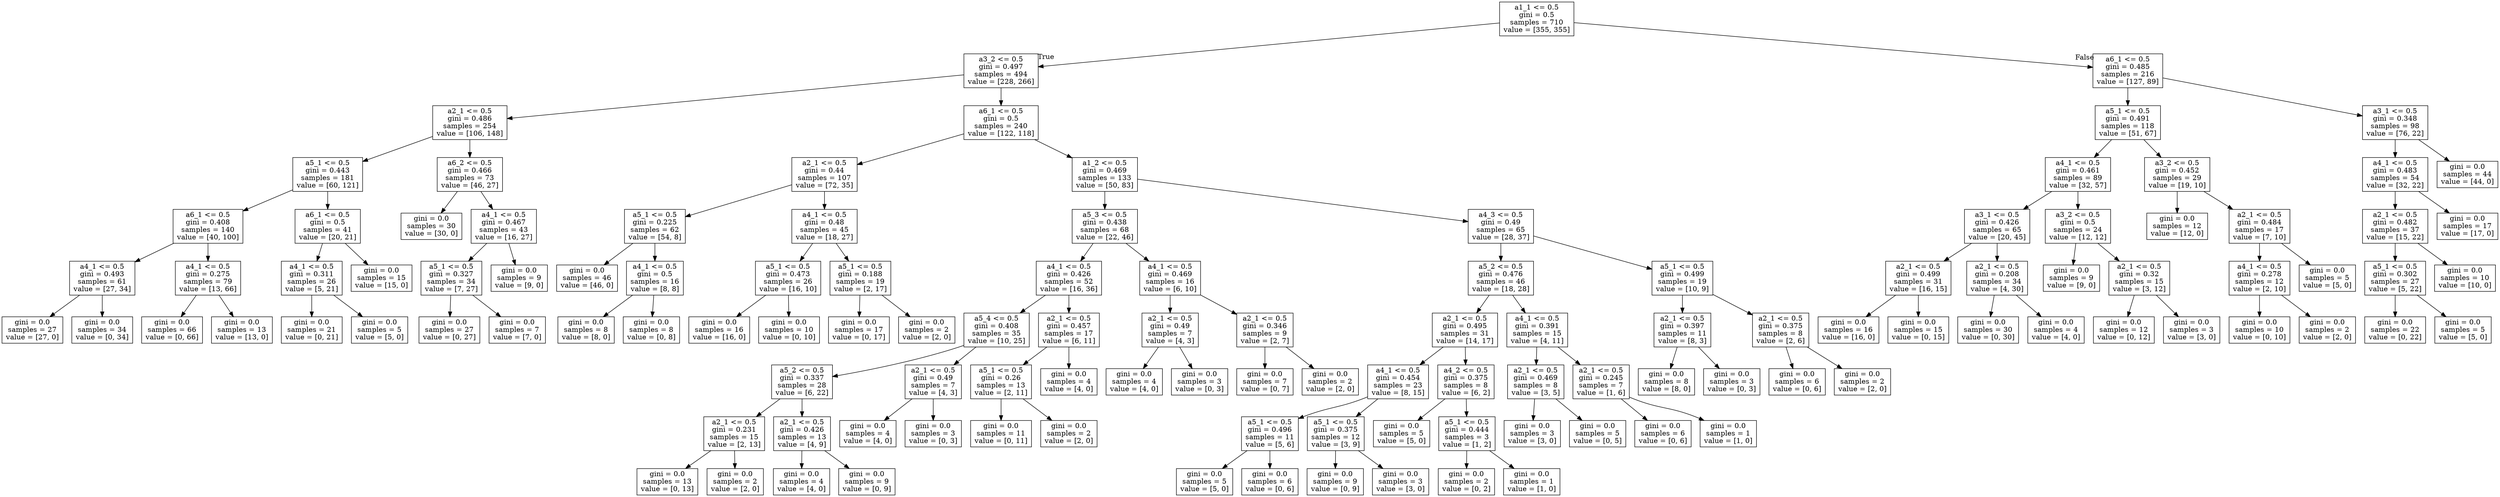 digraph Tree {
node [shape=box] ;
0 [label="a1_1 <= 0.5\ngini = 0.5\nsamples = 710\nvalue = [355, 355]"] ;
1 [label="a3_2 <= 0.5\ngini = 0.497\nsamples = 494\nvalue = [228, 266]"] ;
0 -> 1 [labeldistance=2.5, labelangle=45, headlabel="True"] ;
2 [label="a2_1 <= 0.5\ngini = 0.486\nsamples = 254\nvalue = [106, 148]"] ;
1 -> 2 ;
3 [label="a5_1 <= 0.5\ngini = 0.443\nsamples = 181\nvalue = [60, 121]"] ;
2 -> 3 ;
4 [label="a6_1 <= 0.5\ngini = 0.408\nsamples = 140\nvalue = [40, 100]"] ;
3 -> 4 ;
5 [label="a4_1 <= 0.5\ngini = 0.493\nsamples = 61\nvalue = [27, 34]"] ;
4 -> 5 ;
6 [label="gini = 0.0\nsamples = 27\nvalue = [27, 0]"] ;
5 -> 6 ;
7 [label="gini = 0.0\nsamples = 34\nvalue = [0, 34]"] ;
5 -> 7 ;
8 [label="a4_1 <= 0.5\ngini = 0.275\nsamples = 79\nvalue = [13, 66]"] ;
4 -> 8 ;
9 [label="gini = 0.0\nsamples = 66\nvalue = [0, 66]"] ;
8 -> 9 ;
10 [label="gini = 0.0\nsamples = 13\nvalue = [13, 0]"] ;
8 -> 10 ;
11 [label="a6_1 <= 0.5\ngini = 0.5\nsamples = 41\nvalue = [20, 21]"] ;
3 -> 11 ;
12 [label="a4_1 <= 0.5\ngini = 0.311\nsamples = 26\nvalue = [5, 21]"] ;
11 -> 12 ;
13 [label="gini = 0.0\nsamples = 21\nvalue = [0, 21]"] ;
12 -> 13 ;
14 [label="gini = 0.0\nsamples = 5\nvalue = [5, 0]"] ;
12 -> 14 ;
15 [label="gini = 0.0\nsamples = 15\nvalue = [15, 0]"] ;
11 -> 15 ;
16 [label="a6_2 <= 0.5\ngini = 0.466\nsamples = 73\nvalue = [46, 27]"] ;
2 -> 16 ;
17 [label="gini = 0.0\nsamples = 30\nvalue = [30, 0]"] ;
16 -> 17 ;
18 [label="a4_1 <= 0.5\ngini = 0.467\nsamples = 43\nvalue = [16, 27]"] ;
16 -> 18 ;
19 [label="a5_1 <= 0.5\ngini = 0.327\nsamples = 34\nvalue = [7, 27]"] ;
18 -> 19 ;
20 [label="gini = 0.0\nsamples = 27\nvalue = [0, 27]"] ;
19 -> 20 ;
21 [label="gini = 0.0\nsamples = 7\nvalue = [7, 0]"] ;
19 -> 21 ;
22 [label="gini = 0.0\nsamples = 9\nvalue = [9, 0]"] ;
18 -> 22 ;
23 [label="a6_1 <= 0.5\ngini = 0.5\nsamples = 240\nvalue = [122, 118]"] ;
1 -> 23 ;
24 [label="a2_1 <= 0.5\ngini = 0.44\nsamples = 107\nvalue = [72, 35]"] ;
23 -> 24 ;
25 [label="a5_1 <= 0.5\ngini = 0.225\nsamples = 62\nvalue = [54, 8]"] ;
24 -> 25 ;
26 [label="gini = 0.0\nsamples = 46\nvalue = [46, 0]"] ;
25 -> 26 ;
27 [label="a4_1 <= 0.5\ngini = 0.5\nsamples = 16\nvalue = [8, 8]"] ;
25 -> 27 ;
28 [label="gini = 0.0\nsamples = 8\nvalue = [8, 0]"] ;
27 -> 28 ;
29 [label="gini = 0.0\nsamples = 8\nvalue = [0, 8]"] ;
27 -> 29 ;
30 [label="a4_1 <= 0.5\ngini = 0.48\nsamples = 45\nvalue = [18, 27]"] ;
24 -> 30 ;
31 [label="a5_1 <= 0.5\ngini = 0.473\nsamples = 26\nvalue = [16, 10]"] ;
30 -> 31 ;
32 [label="gini = 0.0\nsamples = 16\nvalue = [16, 0]"] ;
31 -> 32 ;
33 [label="gini = 0.0\nsamples = 10\nvalue = [0, 10]"] ;
31 -> 33 ;
34 [label="a5_1 <= 0.5\ngini = 0.188\nsamples = 19\nvalue = [2, 17]"] ;
30 -> 34 ;
35 [label="gini = 0.0\nsamples = 17\nvalue = [0, 17]"] ;
34 -> 35 ;
36 [label="gini = 0.0\nsamples = 2\nvalue = [2, 0]"] ;
34 -> 36 ;
37 [label="a1_2 <= 0.5\ngini = 0.469\nsamples = 133\nvalue = [50, 83]"] ;
23 -> 37 ;
38 [label="a5_3 <= 0.5\ngini = 0.438\nsamples = 68\nvalue = [22, 46]"] ;
37 -> 38 ;
39 [label="a4_1 <= 0.5\ngini = 0.426\nsamples = 52\nvalue = [16, 36]"] ;
38 -> 39 ;
40 [label="a5_4 <= 0.5\ngini = 0.408\nsamples = 35\nvalue = [10, 25]"] ;
39 -> 40 ;
41 [label="a5_2 <= 0.5\ngini = 0.337\nsamples = 28\nvalue = [6, 22]"] ;
40 -> 41 ;
42 [label="a2_1 <= 0.5\ngini = 0.231\nsamples = 15\nvalue = [2, 13]"] ;
41 -> 42 ;
43 [label="gini = 0.0\nsamples = 13\nvalue = [0, 13]"] ;
42 -> 43 ;
44 [label="gini = 0.0\nsamples = 2\nvalue = [2, 0]"] ;
42 -> 44 ;
45 [label="a2_1 <= 0.5\ngini = 0.426\nsamples = 13\nvalue = [4, 9]"] ;
41 -> 45 ;
46 [label="gini = 0.0\nsamples = 4\nvalue = [4, 0]"] ;
45 -> 46 ;
47 [label="gini = 0.0\nsamples = 9\nvalue = [0, 9]"] ;
45 -> 47 ;
48 [label="a2_1 <= 0.5\ngini = 0.49\nsamples = 7\nvalue = [4, 3]"] ;
40 -> 48 ;
49 [label="gini = 0.0\nsamples = 4\nvalue = [4, 0]"] ;
48 -> 49 ;
50 [label="gini = 0.0\nsamples = 3\nvalue = [0, 3]"] ;
48 -> 50 ;
51 [label="a2_1 <= 0.5\ngini = 0.457\nsamples = 17\nvalue = [6, 11]"] ;
39 -> 51 ;
52 [label="a5_1 <= 0.5\ngini = 0.26\nsamples = 13\nvalue = [2, 11]"] ;
51 -> 52 ;
53 [label="gini = 0.0\nsamples = 11\nvalue = [0, 11]"] ;
52 -> 53 ;
54 [label="gini = 0.0\nsamples = 2\nvalue = [2, 0]"] ;
52 -> 54 ;
55 [label="gini = 0.0\nsamples = 4\nvalue = [4, 0]"] ;
51 -> 55 ;
56 [label="a4_1 <= 0.5\ngini = 0.469\nsamples = 16\nvalue = [6, 10]"] ;
38 -> 56 ;
57 [label="a2_1 <= 0.5\ngini = 0.49\nsamples = 7\nvalue = [4, 3]"] ;
56 -> 57 ;
58 [label="gini = 0.0\nsamples = 4\nvalue = [4, 0]"] ;
57 -> 58 ;
59 [label="gini = 0.0\nsamples = 3\nvalue = [0, 3]"] ;
57 -> 59 ;
60 [label="a2_1 <= 0.5\ngini = 0.346\nsamples = 9\nvalue = [2, 7]"] ;
56 -> 60 ;
61 [label="gini = 0.0\nsamples = 7\nvalue = [0, 7]"] ;
60 -> 61 ;
62 [label="gini = 0.0\nsamples = 2\nvalue = [2, 0]"] ;
60 -> 62 ;
63 [label="a4_3 <= 0.5\ngini = 0.49\nsamples = 65\nvalue = [28, 37]"] ;
37 -> 63 ;
64 [label="a5_2 <= 0.5\ngini = 0.476\nsamples = 46\nvalue = [18, 28]"] ;
63 -> 64 ;
65 [label="a2_1 <= 0.5\ngini = 0.495\nsamples = 31\nvalue = [14, 17]"] ;
64 -> 65 ;
66 [label="a4_1 <= 0.5\ngini = 0.454\nsamples = 23\nvalue = [8, 15]"] ;
65 -> 66 ;
67 [label="a5_1 <= 0.5\ngini = 0.496\nsamples = 11\nvalue = [5, 6]"] ;
66 -> 67 ;
68 [label="gini = 0.0\nsamples = 5\nvalue = [5, 0]"] ;
67 -> 68 ;
69 [label="gini = 0.0\nsamples = 6\nvalue = [0, 6]"] ;
67 -> 69 ;
70 [label="a5_1 <= 0.5\ngini = 0.375\nsamples = 12\nvalue = [3, 9]"] ;
66 -> 70 ;
71 [label="gini = 0.0\nsamples = 9\nvalue = [0, 9]"] ;
70 -> 71 ;
72 [label="gini = 0.0\nsamples = 3\nvalue = [3, 0]"] ;
70 -> 72 ;
73 [label="a4_2 <= 0.5\ngini = 0.375\nsamples = 8\nvalue = [6, 2]"] ;
65 -> 73 ;
74 [label="gini = 0.0\nsamples = 5\nvalue = [5, 0]"] ;
73 -> 74 ;
75 [label="a5_1 <= 0.5\ngini = 0.444\nsamples = 3\nvalue = [1, 2]"] ;
73 -> 75 ;
76 [label="gini = 0.0\nsamples = 2\nvalue = [0, 2]"] ;
75 -> 76 ;
77 [label="gini = 0.0\nsamples = 1\nvalue = [1, 0]"] ;
75 -> 77 ;
78 [label="a4_1 <= 0.5\ngini = 0.391\nsamples = 15\nvalue = [4, 11]"] ;
64 -> 78 ;
79 [label="a2_1 <= 0.5\ngini = 0.469\nsamples = 8\nvalue = [3, 5]"] ;
78 -> 79 ;
80 [label="gini = 0.0\nsamples = 3\nvalue = [3, 0]"] ;
79 -> 80 ;
81 [label="gini = 0.0\nsamples = 5\nvalue = [0, 5]"] ;
79 -> 81 ;
82 [label="a2_1 <= 0.5\ngini = 0.245\nsamples = 7\nvalue = [1, 6]"] ;
78 -> 82 ;
83 [label="gini = 0.0\nsamples = 6\nvalue = [0, 6]"] ;
82 -> 83 ;
84 [label="gini = 0.0\nsamples = 1\nvalue = [1, 0]"] ;
82 -> 84 ;
85 [label="a5_1 <= 0.5\ngini = 0.499\nsamples = 19\nvalue = [10, 9]"] ;
63 -> 85 ;
86 [label="a2_1 <= 0.5\ngini = 0.397\nsamples = 11\nvalue = [8, 3]"] ;
85 -> 86 ;
87 [label="gini = 0.0\nsamples = 8\nvalue = [8, 0]"] ;
86 -> 87 ;
88 [label="gini = 0.0\nsamples = 3\nvalue = [0, 3]"] ;
86 -> 88 ;
89 [label="a2_1 <= 0.5\ngini = 0.375\nsamples = 8\nvalue = [2, 6]"] ;
85 -> 89 ;
90 [label="gini = 0.0\nsamples = 6\nvalue = [0, 6]"] ;
89 -> 90 ;
91 [label="gini = 0.0\nsamples = 2\nvalue = [2, 0]"] ;
89 -> 91 ;
92 [label="a6_1 <= 0.5\ngini = 0.485\nsamples = 216\nvalue = [127, 89]"] ;
0 -> 92 [labeldistance=2.5, labelangle=-45, headlabel="False"] ;
93 [label="a5_1 <= 0.5\ngini = 0.491\nsamples = 118\nvalue = [51, 67]"] ;
92 -> 93 ;
94 [label="a4_1 <= 0.5\ngini = 0.461\nsamples = 89\nvalue = [32, 57]"] ;
93 -> 94 ;
95 [label="a3_1 <= 0.5\ngini = 0.426\nsamples = 65\nvalue = [20, 45]"] ;
94 -> 95 ;
96 [label="a2_1 <= 0.5\ngini = 0.499\nsamples = 31\nvalue = [16, 15]"] ;
95 -> 96 ;
97 [label="gini = 0.0\nsamples = 16\nvalue = [16, 0]"] ;
96 -> 97 ;
98 [label="gini = 0.0\nsamples = 15\nvalue = [0, 15]"] ;
96 -> 98 ;
99 [label="a2_1 <= 0.5\ngini = 0.208\nsamples = 34\nvalue = [4, 30]"] ;
95 -> 99 ;
100 [label="gini = 0.0\nsamples = 30\nvalue = [0, 30]"] ;
99 -> 100 ;
101 [label="gini = 0.0\nsamples = 4\nvalue = [4, 0]"] ;
99 -> 101 ;
102 [label="a3_2 <= 0.5\ngini = 0.5\nsamples = 24\nvalue = [12, 12]"] ;
94 -> 102 ;
103 [label="gini = 0.0\nsamples = 9\nvalue = [9, 0]"] ;
102 -> 103 ;
104 [label="a2_1 <= 0.5\ngini = 0.32\nsamples = 15\nvalue = [3, 12]"] ;
102 -> 104 ;
105 [label="gini = 0.0\nsamples = 12\nvalue = [0, 12]"] ;
104 -> 105 ;
106 [label="gini = 0.0\nsamples = 3\nvalue = [3, 0]"] ;
104 -> 106 ;
107 [label="a3_2 <= 0.5\ngini = 0.452\nsamples = 29\nvalue = [19, 10]"] ;
93 -> 107 ;
108 [label="gini = 0.0\nsamples = 12\nvalue = [12, 0]"] ;
107 -> 108 ;
109 [label="a2_1 <= 0.5\ngini = 0.484\nsamples = 17\nvalue = [7, 10]"] ;
107 -> 109 ;
110 [label="a4_1 <= 0.5\ngini = 0.278\nsamples = 12\nvalue = [2, 10]"] ;
109 -> 110 ;
111 [label="gini = 0.0\nsamples = 10\nvalue = [0, 10]"] ;
110 -> 111 ;
112 [label="gini = 0.0\nsamples = 2\nvalue = [2, 0]"] ;
110 -> 112 ;
113 [label="gini = 0.0\nsamples = 5\nvalue = [5, 0]"] ;
109 -> 113 ;
114 [label="a3_1 <= 0.5\ngini = 0.348\nsamples = 98\nvalue = [76, 22]"] ;
92 -> 114 ;
115 [label="a4_1 <= 0.5\ngini = 0.483\nsamples = 54\nvalue = [32, 22]"] ;
114 -> 115 ;
116 [label="a2_1 <= 0.5\ngini = 0.482\nsamples = 37\nvalue = [15, 22]"] ;
115 -> 116 ;
117 [label="a5_1 <= 0.5\ngini = 0.302\nsamples = 27\nvalue = [5, 22]"] ;
116 -> 117 ;
118 [label="gini = 0.0\nsamples = 22\nvalue = [0, 22]"] ;
117 -> 118 ;
119 [label="gini = 0.0\nsamples = 5\nvalue = [5, 0]"] ;
117 -> 119 ;
120 [label="gini = 0.0\nsamples = 10\nvalue = [10, 0]"] ;
116 -> 120 ;
121 [label="gini = 0.0\nsamples = 17\nvalue = [17, 0]"] ;
115 -> 121 ;
122 [label="gini = 0.0\nsamples = 44\nvalue = [44, 0]"] ;
114 -> 122 ;
}